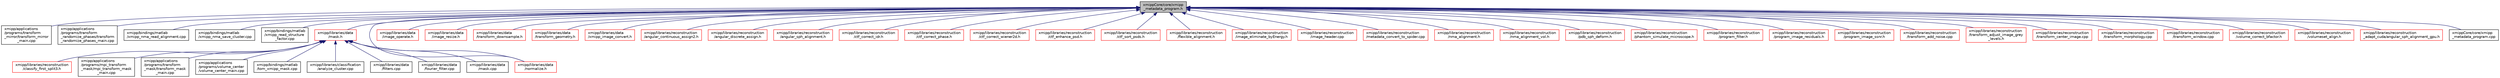 digraph "xmippCore/core/xmipp_metadata_program.h"
{
  edge [fontname="Helvetica",fontsize="10",labelfontname="Helvetica",labelfontsize="10"];
  node [fontname="Helvetica",fontsize="10",shape=record];
  Node39 [label="xmippCore/core/xmipp\l_metadata_program.h",height=0.2,width=0.4,color="black", fillcolor="grey75", style="filled", fontcolor="black"];
  Node39 -> Node40 [dir="back",color="midnightblue",fontsize="10",style="solid",fontname="Helvetica"];
  Node40 [label="xmipp/applications\l/programs/transform\l_mirror/transform_mirror\l_main.cpp",height=0.2,width=0.4,color="black", fillcolor="white", style="filled",URL="$transform__mirror__main_8cpp.html"];
  Node39 -> Node41 [dir="back",color="midnightblue",fontsize="10",style="solid",fontname="Helvetica"];
  Node41 [label="xmipp/applications\l/programs/transform\l_randomize_phases/transform\l_randomize_phases_main.cpp",height=0.2,width=0.4,color="black", fillcolor="white", style="filled",URL="$transform__randomize__phases__main_8cpp.html"];
  Node39 -> Node42 [dir="back",color="midnightblue",fontsize="10",style="solid",fontname="Helvetica"];
  Node42 [label="xmipp/bindings/matlab\l/xmipp_nma_read_alignment.cpp",height=0.2,width=0.4,color="black", fillcolor="white", style="filled",URL="$xmipp__nma__read__alignment_8cpp.html"];
  Node39 -> Node43 [dir="back",color="midnightblue",fontsize="10",style="solid",fontname="Helvetica"];
  Node43 [label="xmipp/bindings/matlab\l/xmipp_nma_save_cluster.cpp",height=0.2,width=0.4,color="black", fillcolor="white", style="filled",URL="$xmipp__nma__save__cluster_8cpp.html"];
  Node39 -> Node44 [dir="back",color="midnightblue",fontsize="10",style="solid",fontname="Helvetica"];
  Node44 [label="xmipp/bindings/matlab\l/xmipp_read_structure\l_factor.cpp",height=0.2,width=0.4,color="black", fillcolor="white", style="filled",URL="$xmipp__read__structure__factor_8cpp.html"];
  Node39 -> Node45 [dir="back",color="midnightblue",fontsize="10",style="solid",fontname="Helvetica"];
  Node45 [label="xmipp/libraries/data\l/mask.h",height=0.2,width=0.4,color="red", fillcolor="white", style="filled",URL="$mask_8h.html"];
  Node45 -> Node46 [dir="back",color="midnightblue",fontsize="10",style="solid",fontname="Helvetica"];
  Node46 [label="xmipp/libraries/reconstruction\l/classify_first_split3.h",height=0.2,width=0.4,color="red", fillcolor="white", style="filled",URL="$classify__first__split3_8h.html"];
  Node45 -> Node49 [dir="back",color="midnightblue",fontsize="10",style="solid",fontname="Helvetica"];
  Node49 [label="xmipp/applications\l/programs/mpi_transform\l_mask/mpi_transform_mask\l_main.cpp",height=0.2,width=0.4,color="black", fillcolor="white", style="filled",URL="$mpi__transform__mask__main_8cpp.html"];
  Node45 -> Node50 [dir="back",color="midnightblue",fontsize="10",style="solid",fontname="Helvetica"];
  Node50 [label="xmipp/applications\l/programs/transform\l_mask/transform_mask\l_main.cpp",height=0.2,width=0.4,color="black", fillcolor="white", style="filled",URL="$transform__mask__main_8cpp.html"];
  Node45 -> Node51 [dir="back",color="midnightblue",fontsize="10",style="solid",fontname="Helvetica"];
  Node51 [label="xmipp/applications\l/programs/volume_center\l/volume_center_main.cpp",height=0.2,width=0.4,color="black", fillcolor="white", style="filled",URL="$volume__center__main_8cpp.html"];
  Node45 -> Node52 [dir="back",color="midnightblue",fontsize="10",style="solid",fontname="Helvetica"];
  Node52 [label="xmipp/bindings/matlab\l/tom_xmipp_mask.cpp",height=0.2,width=0.4,color="black", fillcolor="white", style="filled",URL="$tom__xmipp__mask_8cpp.html"];
  Node45 -> Node53 [dir="back",color="midnightblue",fontsize="10",style="solid",fontname="Helvetica"];
  Node53 [label="xmipp/libraries/classification\l/analyze_cluster.cpp",height=0.2,width=0.4,color="black", fillcolor="white", style="filled",URL="$analyze__cluster_8cpp.html"];
  Node45 -> Node54 [dir="back",color="midnightblue",fontsize="10",style="solid",fontname="Helvetica"];
  Node54 [label="xmipp/libraries/data\l/filters.cpp",height=0.2,width=0.4,color="black", fillcolor="white", style="filled",URL="$filters_8cpp.html"];
  Node45 -> Node55 [dir="back",color="midnightblue",fontsize="10",style="solid",fontname="Helvetica"];
  Node55 [label="xmipp/libraries/data\l/fourier_filter.cpp",height=0.2,width=0.4,color="black", fillcolor="white", style="filled",URL="$fourier__filter_8cpp.html"];
  Node45 -> Node56 [dir="back",color="midnightblue",fontsize="10",style="solid",fontname="Helvetica"];
  Node56 [label="xmipp/libraries/data\l/mask.cpp",height=0.2,width=0.4,color="black", fillcolor="white", style="filled",URL="$mask_8cpp.html"];
  Node45 -> Node58 [dir="back",color="midnightblue",fontsize="10",style="solid",fontname="Helvetica"];
  Node58 [label="xmipp/libraries/data\l/normalize.h",height=0.2,width=0.4,color="red", fillcolor="white", style="filled",URL="$normalize_8h.html"];
  Node39 -> Node191 [dir="back",color="midnightblue",fontsize="10",style="solid",fontname="Helvetica"];
  Node191 [label="xmipp/libraries/data\l/image_operate.h",height=0.2,width=0.4,color="red", fillcolor="white", style="filled",URL="$image__operate_8h.html"];
  Node39 -> Node195 [dir="back",color="midnightblue",fontsize="10",style="solid",fontname="Helvetica"];
  Node195 [label="xmipp/libraries/data\l/image_resize.h",height=0.2,width=0.4,color="red", fillcolor="white", style="filled",URL="$image__resize_8h.html"];
  Node39 -> Node58 [dir="back",color="midnightblue",fontsize="10",style="solid",fontname="Helvetica"];
  Node39 -> Node199 [dir="back",color="midnightblue",fontsize="10",style="solid",fontname="Helvetica"];
  Node199 [label="xmipp/libraries/data\l/transform_downsample.h",height=0.2,width=0.4,color="red", fillcolor="white", style="filled",URL="$transform__downsample_8h.html"];
  Node39 -> Node205 [dir="back",color="midnightblue",fontsize="10",style="solid",fontname="Helvetica"];
  Node205 [label="xmipp/libraries/data\l/transform_geometry.h",height=0.2,width=0.4,color="red", fillcolor="white", style="filled",URL="$transform__geometry_8h.html"];
  Node39 -> Node209 [dir="back",color="midnightblue",fontsize="10",style="solid",fontname="Helvetica"];
  Node209 [label="xmipp/libraries/data\l/xmipp_image_convert.h",height=0.2,width=0.4,color="red", fillcolor="white", style="filled",URL="$xmipp__image__convert_8h.html"];
  Node39 -> Node215 [dir="back",color="midnightblue",fontsize="10",style="solid",fontname="Helvetica"];
  Node215 [label="xmipp/libraries/reconstruction\l/angular_continuous_assign2.h",height=0.2,width=0.4,color="red", fillcolor="white", style="filled",URL="$angular__continuous__assign2_8h.html"];
  Node39 -> Node219 [dir="back",color="midnightblue",fontsize="10",style="solid",fontname="Helvetica"];
  Node219 [label="xmipp/libraries/reconstruction\l/angular_discrete_assign.h",height=0.2,width=0.4,color="red", fillcolor="white", style="filled",URL="$angular__discrete__assign_8h.html"];
  Node39 -> Node222 [dir="back",color="midnightblue",fontsize="10",style="solid",fontname="Helvetica"];
  Node222 [label="xmipp/libraries/reconstruction\l/angular_sph_alignment.h",height=0.2,width=0.4,color="red", fillcolor="white", style="filled",URL="$angular__sph__alignment_8h.html"];
  Node39 -> Node226 [dir="back",color="midnightblue",fontsize="10",style="solid",fontname="Helvetica"];
  Node226 [label="xmipp/libraries/reconstruction\l/ctf_correct_idr.h",height=0.2,width=0.4,color="red", fillcolor="white", style="filled",URL="$ctf__correct__idr_8h.html"];
  Node39 -> Node230 [dir="back",color="midnightblue",fontsize="10",style="solid",fontname="Helvetica"];
  Node230 [label="xmipp/libraries/reconstruction\l/ctf_correct_phase.h",height=0.2,width=0.4,color="red", fillcolor="white", style="filled",URL="$ctf__correct__phase_8h.html"];
  Node39 -> Node234 [dir="back",color="midnightblue",fontsize="10",style="solid",fontname="Helvetica"];
  Node234 [label="xmipp/libraries/reconstruction\l/ctf_correct_wiener2d.h",height=0.2,width=0.4,color="red", fillcolor="white", style="filled",URL="$ctf__correct__wiener2d_8h.html"];
  Node39 -> Node238 [dir="back",color="midnightblue",fontsize="10",style="solid",fontname="Helvetica"];
  Node238 [label="xmipp/libraries/reconstruction\l/ctf_enhance_psd.h",height=0.2,width=0.4,color="red", fillcolor="white", style="filled",URL="$ctf__enhance__psd_8h.html"];
  Node39 -> Node244 [dir="back",color="midnightblue",fontsize="10",style="solid",fontname="Helvetica"];
  Node244 [label="xmipp/libraries/reconstruction\l/ctf_sort_psds.h",height=0.2,width=0.4,color="red", fillcolor="white", style="filled",URL="$ctf__sort__psds_8h.html"];
  Node39 -> Node249 [dir="back",color="midnightblue",fontsize="10",style="solid",fontname="Helvetica"];
  Node249 [label="xmipp/libraries/reconstruction\l/flexible_alignment.h",height=0.2,width=0.4,color="red", fillcolor="white", style="filled",URL="$flexible__alignment_8h.html"];
  Node39 -> Node252 [dir="back",color="midnightblue",fontsize="10",style="solid",fontname="Helvetica"];
  Node252 [label="xmipp/libraries/reconstruction\l/image_eliminate_byEnergy.h",height=0.2,width=0.4,color="red", fillcolor="white", style="filled",URL="$image__eliminate__byEnergy_8h.html"];
  Node39 -> Node256 [dir="back",color="midnightblue",fontsize="10",style="solid",fontname="Helvetica"];
  Node256 [label="xmipp/libraries/reconstruction\l/image_header.cpp",height=0.2,width=0.4,color="red", fillcolor="white", style="filled",URL="$image__header_8cpp.html"];
  Node39 -> Node258 [dir="back",color="midnightblue",fontsize="10",style="solid",fontname="Helvetica"];
  Node258 [label="xmipp/libraries/reconstruction\l/metadata_convert_to_spider.cpp",height=0.2,width=0.4,color="red", fillcolor="white", style="filled",URL="$metadata__convert__to__spider_8cpp.html"];
  Node39 -> Node260 [dir="back",color="midnightblue",fontsize="10",style="solid",fontname="Helvetica"];
  Node260 [label="xmipp/libraries/reconstruction\l/nma_alignment.h",height=0.2,width=0.4,color="red", fillcolor="white", style="filled",URL="$nma__alignment_8h.html"];
  Node39 -> Node265 [dir="back",color="midnightblue",fontsize="10",style="solid",fontname="Helvetica"];
  Node265 [label="xmipp/libraries/reconstruction\l/nma_alignment_vol.h",height=0.2,width=0.4,color="red", fillcolor="white", style="filled",URL="$nma__alignment__vol_8h.html"];
  Node39 -> Node271 [dir="back",color="midnightblue",fontsize="10",style="solid",fontname="Helvetica"];
  Node271 [label="xmipp/libraries/reconstruction\l/pdb_sph_deform.h",height=0.2,width=0.4,color="red", fillcolor="white", style="filled",URL="$pdb__sph__deform_8h.html"];
  Node39 -> Node274 [dir="back",color="midnightblue",fontsize="10",style="solid",fontname="Helvetica"];
  Node274 [label="xmipp/libraries/reconstruction\l/phantom_simulate_microscope.h",height=0.2,width=0.4,color="red", fillcolor="white", style="filled",URL="$phantom__simulate__microscope_8h.html"];
  Node39 -> Node277 [dir="back",color="midnightblue",fontsize="10",style="solid",fontname="Helvetica"];
  Node277 [label="xmipp/libraries/reconstruction\l/program_filter.h",height=0.2,width=0.4,color="red", fillcolor="white", style="filled",URL="$program__filter_8h.html"];
  Node39 -> Node281 [dir="back",color="midnightblue",fontsize="10",style="solid",fontname="Helvetica"];
  Node281 [label="xmipp/libraries/reconstruction\l/program_image_residuals.h",height=0.2,width=0.4,color="red", fillcolor="white", style="filled",URL="$program__image__residuals_8h.html"];
  Node39 -> Node284 [dir="back",color="midnightblue",fontsize="10",style="solid",fontname="Helvetica"];
  Node284 [label="xmipp/libraries/reconstruction\l/program_image_ssnr.h",height=0.2,width=0.4,color="red", fillcolor="white", style="filled",URL="$program__image__ssnr_8h.html"];
  Node39 -> Node287 [dir="back",color="midnightblue",fontsize="10",style="solid",fontname="Helvetica"];
  Node287 [label="xmipp/libraries/reconstruction\l/transform_add_noise.cpp",height=0.2,width=0.4,color="red", fillcolor="white", style="filled",URL="$transform__add__noise_8cpp.html"];
  Node39 -> Node289 [dir="back",color="midnightblue",fontsize="10",style="solid",fontname="Helvetica"];
  Node289 [label="xmipp/libraries/reconstruction\l/transform_adjust_image_grey\l_levels.h",height=0.2,width=0.4,color="red", fillcolor="white", style="filled",URL="$transform__adjust__image__grey__levels_8h.html"];
  Node39 -> Node293 [dir="back",color="midnightblue",fontsize="10",style="solid",fontname="Helvetica"];
  Node293 [label="xmipp/libraries/reconstruction\l/transform_center_image.cpp",height=0.2,width=0.4,color="red", fillcolor="white", style="filled",URL="$transform__center__image_8cpp.html"];
  Node39 -> Node295 [dir="back",color="midnightblue",fontsize="10",style="solid",fontname="Helvetica"];
  Node295 [label="xmipp/libraries/reconstruction\l/transform_morphology.cpp",height=0.2,width=0.4,color="red", fillcolor="white", style="filled",URL="$transform__morphology_8cpp.html"];
  Node39 -> Node297 [dir="back",color="midnightblue",fontsize="10",style="solid",fontname="Helvetica"];
  Node297 [label="xmipp/libraries/reconstruction\l/transform_window.cpp",height=0.2,width=0.4,color="red", fillcolor="white", style="filled",URL="$transform__window_8cpp.html"];
  Node39 -> Node299 [dir="back",color="midnightblue",fontsize="10",style="solid",fontname="Helvetica"];
  Node299 [label="xmipp/libraries/reconstruction\l/volume_correct_bfactor.h",height=0.2,width=0.4,color="red", fillcolor="white", style="filled",URL="$volume__correct__bfactor_8h.html"];
  Node39 -> Node302 [dir="back",color="midnightblue",fontsize="10",style="solid",fontname="Helvetica"];
  Node302 [label="xmipp/libraries/reconstruction\l/volumeset_align.h",height=0.2,width=0.4,color="red", fillcolor="white", style="filled",URL="$volumeset__align_8h.html"];
  Node39 -> Node308 [dir="back",color="midnightblue",fontsize="10",style="solid",fontname="Helvetica"];
  Node308 [label="xmipp/libraries/reconstruction\l_adapt_cuda/angular_sph_alignment_gpu.h",height=0.2,width=0.4,color="red", fillcolor="white", style="filled",URL="$angular__sph__alignment__gpu_8h.html"];
  Node39 -> Node311 [dir="back",color="midnightblue",fontsize="10",style="solid",fontname="Helvetica"];
  Node311 [label="xmippCore/core/xmipp\l_metadata_program.cpp",height=0.2,width=0.4,color="black", fillcolor="white", style="filled",URL="$xmipp__metadata__program_8cpp.html"];
}
